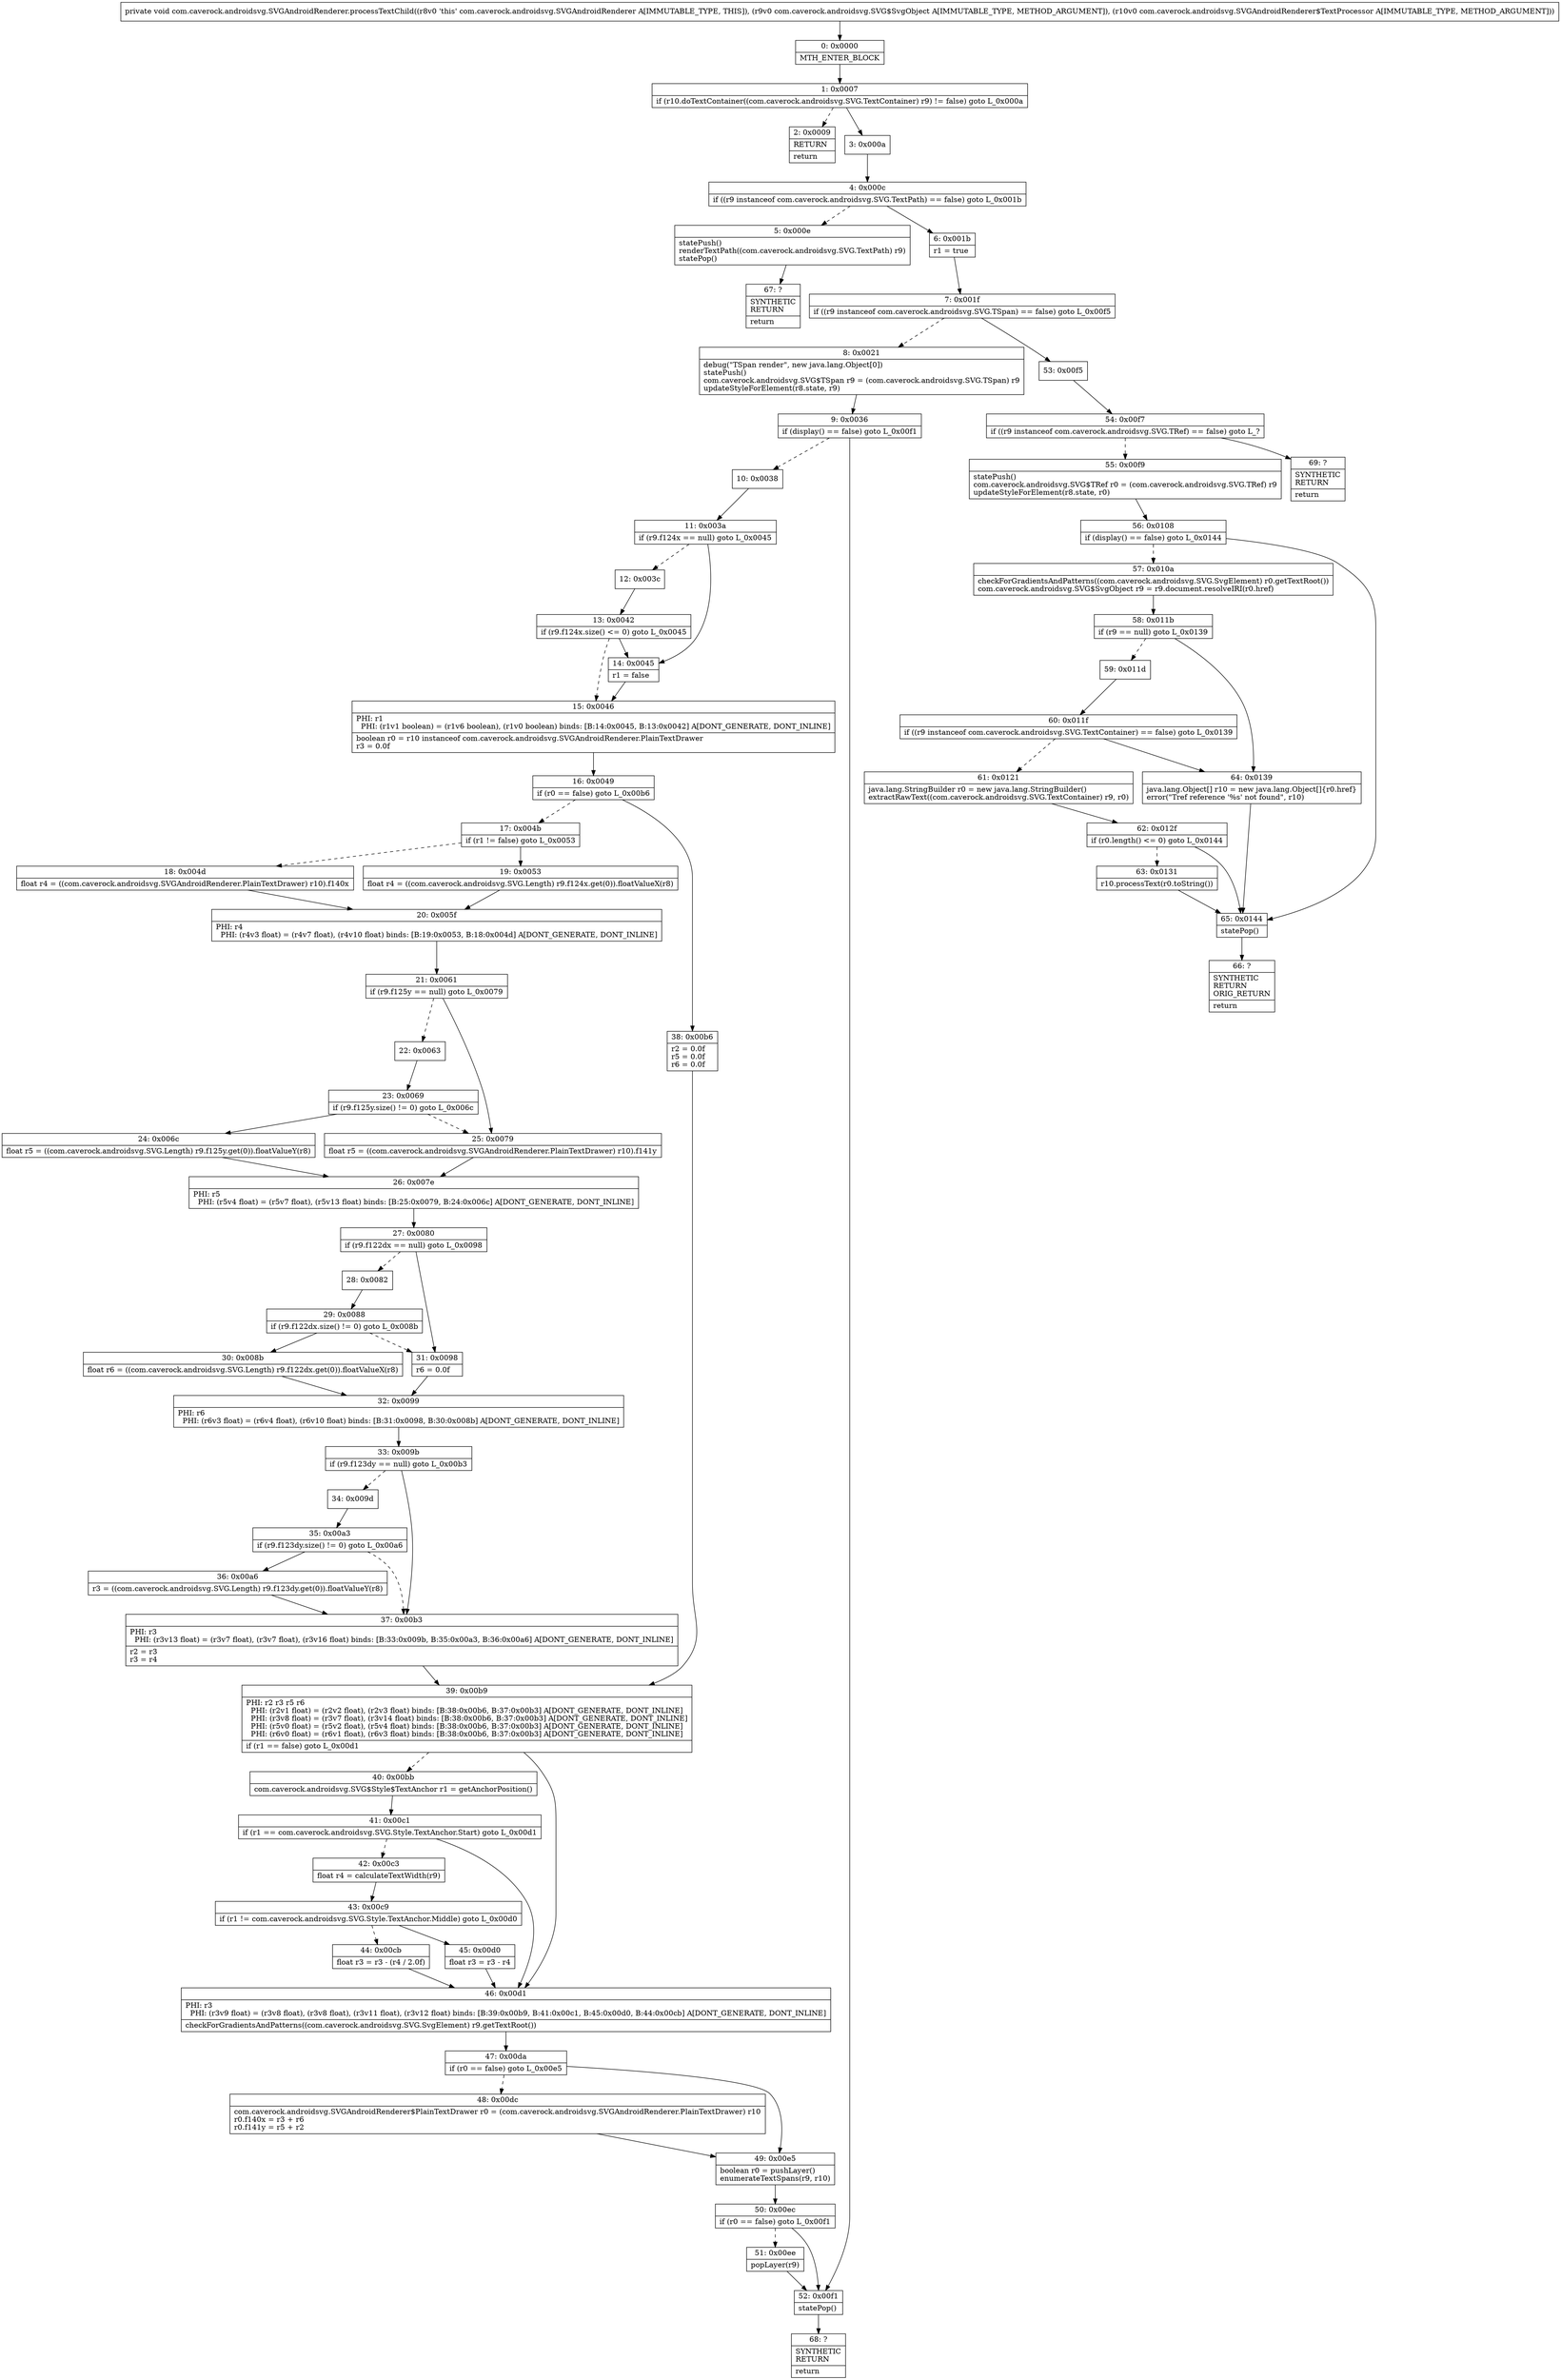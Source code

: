 digraph "CFG forcom.caverock.androidsvg.SVGAndroidRenderer.processTextChild(Lcom\/caverock\/androidsvg\/SVG$SvgObject;Lcom\/caverock\/androidsvg\/SVGAndroidRenderer$TextProcessor;)V" {
Node_0 [shape=record,label="{0\:\ 0x0000|MTH_ENTER_BLOCK\l}"];
Node_1 [shape=record,label="{1\:\ 0x0007|if (r10.doTextContainer((com.caverock.androidsvg.SVG.TextContainer) r9) != false) goto L_0x000a\l}"];
Node_2 [shape=record,label="{2\:\ 0x0009|RETURN\l|return\l}"];
Node_3 [shape=record,label="{3\:\ 0x000a}"];
Node_4 [shape=record,label="{4\:\ 0x000c|if ((r9 instanceof com.caverock.androidsvg.SVG.TextPath) == false) goto L_0x001b\l}"];
Node_5 [shape=record,label="{5\:\ 0x000e|statePush()\lrenderTextPath((com.caverock.androidsvg.SVG.TextPath) r9)\lstatePop()\l}"];
Node_6 [shape=record,label="{6\:\ 0x001b|r1 = true\l}"];
Node_7 [shape=record,label="{7\:\ 0x001f|if ((r9 instanceof com.caverock.androidsvg.SVG.TSpan) == false) goto L_0x00f5\l}"];
Node_8 [shape=record,label="{8\:\ 0x0021|debug(\"TSpan render\", new java.lang.Object[0])\lstatePush()\lcom.caverock.androidsvg.SVG$TSpan r9 = (com.caverock.androidsvg.SVG.TSpan) r9\lupdateStyleForElement(r8.state, r9)\l}"];
Node_9 [shape=record,label="{9\:\ 0x0036|if (display() == false) goto L_0x00f1\l}"];
Node_10 [shape=record,label="{10\:\ 0x0038}"];
Node_11 [shape=record,label="{11\:\ 0x003a|if (r9.f124x == null) goto L_0x0045\l}"];
Node_12 [shape=record,label="{12\:\ 0x003c}"];
Node_13 [shape=record,label="{13\:\ 0x0042|if (r9.f124x.size() \<= 0) goto L_0x0045\l}"];
Node_14 [shape=record,label="{14\:\ 0x0045|r1 = false\l}"];
Node_15 [shape=record,label="{15\:\ 0x0046|PHI: r1 \l  PHI: (r1v1 boolean) = (r1v6 boolean), (r1v0 boolean) binds: [B:14:0x0045, B:13:0x0042] A[DONT_GENERATE, DONT_INLINE]\l|boolean r0 = r10 instanceof com.caverock.androidsvg.SVGAndroidRenderer.PlainTextDrawer\lr3 = 0.0f\l}"];
Node_16 [shape=record,label="{16\:\ 0x0049|if (r0 == false) goto L_0x00b6\l}"];
Node_17 [shape=record,label="{17\:\ 0x004b|if (r1 != false) goto L_0x0053\l}"];
Node_18 [shape=record,label="{18\:\ 0x004d|float r4 = ((com.caverock.androidsvg.SVGAndroidRenderer.PlainTextDrawer) r10).f140x\l}"];
Node_19 [shape=record,label="{19\:\ 0x0053|float r4 = ((com.caverock.androidsvg.SVG.Length) r9.f124x.get(0)).floatValueX(r8)\l}"];
Node_20 [shape=record,label="{20\:\ 0x005f|PHI: r4 \l  PHI: (r4v3 float) = (r4v7 float), (r4v10 float) binds: [B:19:0x0053, B:18:0x004d] A[DONT_GENERATE, DONT_INLINE]\l}"];
Node_21 [shape=record,label="{21\:\ 0x0061|if (r9.f125y == null) goto L_0x0079\l}"];
Node_22 [shape=record,label="{22\:\ 0x0063}"];
Node_23 [shape=record,label="{23\:\ 0x0069|if (r9.f125y.size() != 0) goto L_0x006c\l}"];
Node_24 [shape=record,label="{24\:\ 0x006c|float r5 = ((com.caverock.androidsvg.SVG.Length) r9.f125y.get(0)).floatValueY(r8)\l}"];
Node_25 [shape=record,label="{25\:\ 0x0079|float r5 = ((com.caverock.androidsvg.SVGAndroidRenderer.PlainTextDrawer) r10).f141y\l}"];
Node_26 [shape=record,label="{26\:\ 0x007e|PHI: r5 \l  PHI: (r5v4 float) = (r5v7 float), (r5v13 float) binds: [B:25:0x0079, B:24:0x006c] A[DONT_GENERATE, DONT_INLINE]\l}"];
Node_27 [shape=record,label="{27\:\ 0x0080|if (r9.f122dx == null) goto L_0x0098\l}"];
Node_28 [shape=record,label="{28\:\ 0x0082}"];
Node_29 [shape=record,label="{29\:\ 0x0088|if (r9.f122dx.size() != 0) goto L_0x008b\l}"];
Node_30 [shape=record,label="{30\:\ 0x008b|float r6 = ((com.caverock.androidsvg.SVG.Length) r9.f122dx.get(0)).floatValueX(r8)\l}"];
Node_31 [shape=record,label="{31\:\ 0x0098|r6 = 0.0f\l}"];
Node_32 [shape=record,label="{32\:\ 0x0099|PHI: r6 \l  PHI: (r6v3 float) = (r6v4 float), (r6v10 float) binds: [B:31:0x0098, B:30:0x008b] A[DONT_GENERATE, DONT_INLINE]\l}"];
Node_33 [shape=record,label="{33\:\ 0x009b|if (r9.f123dy == null) goto L_0x00b3\l}"];
Node_34 [shape=record,label="{34\:\ 0x009d}"];
Node_35 [shape=record,label="{35\:\ 0x00a3|if (r9.f123dy.size() != 0) goto L_0x00a6\l}"];
Node_36 [shape=record,label="{36\:\ 0x00a6|r3 = ((com.caverock.androidsvg.SVG.Length) r9.f123dy.get(0)).floatValueY(r8)\l}"];
Node_37 [shape=record,label="{37\:\ 0x00b3|PHI: r3 \l  PHI: (r3v13 float) = (r3v7 float), (r3v7 float), (r3v16 float) binds: [B:33:0x009b, B:35:0x00a3, B:36:0x00a6] A[DONT_GENERATE, DONT_INLINE]\l|r2 = r3\lr3 = r4\l}"];
Node_38 [shape=record,label="{38\:\ 0x00b6|r2 = 0.0f\lr5 = 0.0f\lr6 = 0.0f\l}"];
Node_39 [shape=record,label="{39\:\ 0x00b9|PHI: r2 r3 r5 r6 \l  PHI: (r2v1 float) = (r2v2 float), (r2v3 float) binds: [B:38:0x00b6, B:37:0x00b3] A[DONT_GENERATE, DONT_INLINE]\l  PHI: (r3v8 float) = (r3v7 float), (r3v14 float) binds: [B:38:0x00b6, B:37:0x00b3] A[DONT_GENERATE, DONT_INLINE]\l  PHI: (r5v0 float) = (r5v2 float), (r5v4 float) binds: [B:38:0x00b6, B:37:0x00b3] A[DONT_GENERATE, DONT_INLINE]\l  PHI: (r6v0 float) = (r6v1 float), (r6v3 float) binds: [B:38:0x00b6, B:37:0x00b3] A[DONT_GENERATE, DONT_INLINE]\l|if (r1 == false) goto L_0x00d1\l}"];
Node_40 [shape=record,label="{40\:\ 0x00bb|com.caverock.androidsvg.SVG$Style$TextAnchor r1 = getAnchorPosition()\l}"];
Node_41 [shape=record,label="{41\:\ 0x00c1|if (r1 == com.caverock.androidsvg.SVG.Style.TextAnchor.Start) goto L_0x00d1\l}"];
Node_42 [shape=record,label="{42\:\ 0x00c3|float r4 = calculateTextWidth(r9)\l}"];
Node_43 [shape=record,label="{43\:\ 0x00c9|if (r1 != com.caverock.androidsvg.SVG.Style.TextAnchor.Middle) goto L_0x00d0\l}"];
Node_44 [shape=record,label="{44\:\ 0x00cb|float r3 = r3 \- (r4 \/ 2.0f)\l}"];
Node_45 [shape=record,label="{45\:\ 0x00d0|float r3 = r3 \- r4\l}"];
Node_46 [shape=record,label="{46\:\ 0x00d1|PHI: r3 \l  PHI: (r3v9 float) = (r3v8 float), (r3v8 float), (r3v11 float), (r3v12 float) binds: [B:39:0x00b9, B:41:0x00c1, B:45:0x00d0, B:44:0x00cb] A[DONT_GENERATE, DONT_INLINE]\l|checkForGradientsAndPatterns((com.caverock.androidsvg.SVG.SvgElement) r9.getTextRoot())\l}"];
Node_47 [shape=record,label="{47\:\ 0x00da|if (r0 == false) goto L_0x00e5\l}"];
Node_48 [shape=record,label="{48\:\ 0x00dc|com.caverock.androidsvg.SVGAndroidRenderer$PlainTextDrawer r0 = (com.caverock.androidsvg.SVGAndroidRenderer.PlainTextDrawer) r10\lr0.f140x = r3 + r6\lr0.f141y = r5 + r2\l}"];
Node_49 [shape=record,label="{49\:\ 0x00e5|boolean r0 = pushLayer()\lenumerateTextSpans(r9, r10)\l}"];
Node_50 [shape=record,label="{50\:\ 0x00ec|if (r0 == false) goto L_0x00f1\l}"];
Node_51 [shape=record,label="{51\:\ 0x00ee|popLayer(r9)\l}"];
Node_52 [shape=record,label="{52\:\ 0x00f1|statePop()\l}"];
Node_53 [shape=record,label="{53\:\ 0x00f5}"];
Node_54 [shape=record,label="{54\:\ 0x00f7|if ((r9 instanceof com.caverock.androidsvg.SVG.TRef) == false) goto L_?\l}"];
Node_55 [shape=record,label="{55\:\ 0x00f9|statePush()\lcom.caverock.androidsvg.SVG$TRef r0 = (com.caverock.androidsvg.SVG.TRef) r9\lupdateStyleForElement(r8.state, r0)\l}"];
Node_56 [shape=record,label="{56\:\ 0x0108|if (display() == false) goto L_0x0144\l}"];
Node_57 [shape=record,label="{57\:\ 0x010a|checkForGradientsAndPatterns((com.caverock.androidsvg.SVG.SvgElement) r0.getTextRoot())\lcom.caverock.androidsvg.SVG$SvgObject r9 = r9.document.resolveIRI(r0.href)\l}"];
Node_58 [shape=record,label="{58\:\ 0x011b|if (r9 == null) goto L_0x0139\l}"];
Node_59 [shape=record,label="{59\:\ 0x011d}"];
Node_60 [shape=record,label="{60\:\ 0x011f|if ((r9 instanceof com.caverock.androidsvg.SVG.TextContainer) == false) goto L_0x0139\l}"];
Node_61 [shape=record,label="{61\:\ 0x0121|java.lang.StringBuilder r0 = new java.lang.StringBuilder()\lextractRawText((com.caverock.androidsvg.SVG.TextContainer) r9, r0)\l}"];
Node_62 [shape=record,label="{62\:\ 0x012f|if (r0.length() \<= 0) goto L_0x0144\l}"];
Node_63 [shape=record,label="{63\:\ 0x0131|r10.processText(r0.toString())\l}"];
Node_64 [shape=record,label="{64\:\ 0x0139|java.lang.Object[] r10 = new java.lang.Object[]\{r0.href\}\lerror(\"Tref reference '%s' not found\", r10)\l}"];
Node_65 [shape=record,label="{65\:\ 0x0144|statePop()\l}"];
Node_66 [shape=record,label="{66\:\ ?|SYNTHETIC\lRETURN\lORIG_RETURN\l|return\l}"];
Node_67 [shape=record,label="{67\:\ ?|SYNTHETIC\lRETURN\l|return\l}"];
Node_68 [shape=record,label="{68\:\ ?|SYNTHETIC\lRETURN\l|return\l}"];
Node_69 [shape=record,label="{69\:\ ?|SYNTHETIC\lRETURN\l|return\l}"];
MethodNode[shape=record,label="{private void com.caverock.androidsvg.SVGAndroidRenderer.processTextChild((r8v0 'this' com.caverock.androidsvg.SVGAndroidRenderer A[IMMUTABLE_TYPE, THIS]), (r9v0 com.caverock.androidsvg.SVG$SvgObject A[IMMUTABLE_TYPE, METHOD_ARGUMENT]), (r10v0 com.caverock.androidsvg.SVGAndroidRenderer$TextProcessor A[IMMUTABLE_TYPE, METHOD_ARGUMENT])) }"];
MethodNode -> Node_0;
Node_0 -> Node_1;
Node_1 -> Node_2[style=dashed];
Node_1 -> Node_3;
Node_3 -> Node_4;
Node_4 -> Node_5[style=dashed];
Node_4 -> Node_6;
Node_5 -> Node_67;
Node_6 -> Node_7;
Node_7 -> Node_8[style=dashed];
Node_7 -> Node_53;
Node_8 -> Node_9;
Node_9 -> Node_10[style=dashed];
Node_9 -> Node_52;
Node_10 -> Node_11;
Node_11 -> Node_12[style=dashed];
Node_11 -> Node_14;
Node_12 -> Node_13;
Node_13 -> Node_14;
Node_13 -> Node_15[style=dashed];
Node_14 -> Node_15;
Node_15 -> Node_16;
Node_16 -> Node_17[style=dashed];
Node_16 -> Node_38;
Node_17 -> Node_18[style=dashed];
Node_17 -> Node_19;
Node_18 -> Node_20;
Node_19 -> Node_20;
Node_20 -> Node_21;
Node_21 -> Node_22[style=dashed];
Node_21 -> Node_25;
Node_22 -> Node_23;
Node_23 -> Node_24;
Node_23 -> Node_25[style=dashed];
Node_24 -> Node_26;
Node_25 -> Node_26;
Node_26 -> Node_27;
Node_27 -> Node_28[style=dashed];
Node_27 -> Node_31;
Node_28 -> Node_29;
Node_29 -> Node_30;
Node_29 -> Node_31[style=dashed];
Node_30 -> Node_32;
Node_31 -> Node_32;
Node_32 -> Node_33;
Node_33 -> Node_34[style=dashed];
Node_33 -> Node_37;
Node_34 -> Node_35;
Node_35 -> Node_36;
Node_35 -> Node_37[style=dashed];
Node_36 -> Node_37;
Node_37 -> Node_39;
Node_38 -> Node_39;
Node_39 -> Node_40[style=dashed];
Node_39 -> Node_46;
Node_40 -> Node_41;
Node_41 -> Node_42[style=dashed];
Node_41 -> Node_46;
Node_42 -> Node_43;
Node_43 -> Node_44[style=dashed];
Node_43 -> Node_45;
Node_44 -> Node_46;
Node_45 -> Node_46;
Node_46 -> Node_47;
Node_47 -> Node_48[style=dashed];
Node_47 -> Node_49;
Node_48 -> Node_49;
Node_49 -> Node_50;
Node_50 -> Node_51[style=dashed];
Node_50 -> Node_52;
Node_51 -> Node_52;
Node_52 -> Node_68;
Node_53 -> Node_54;
Node_54 -> Node_55[style=dashed];
Node_54 -> Node_69;
Node_55 -> Node_56;
Node_56 -> Node_57[style=dashed];
Node_56 -> Node_65;
Node_57 -> Node_58;
Node_58 -> Node_59[style=dashed];
Node_58 -> Node_64;
Node_59 -> Node_60;
Node_60 -> Node_61[style=dashed];
Node_60 -> Node_64;
Node_61 -> Node_62;
Node_62 -> Node_63[style=dashed];
Node_62 -> Node_65;
Node_63 -> Node_65;
Node_64 -> Node_65;
Node_65 -> Node_66;
}

